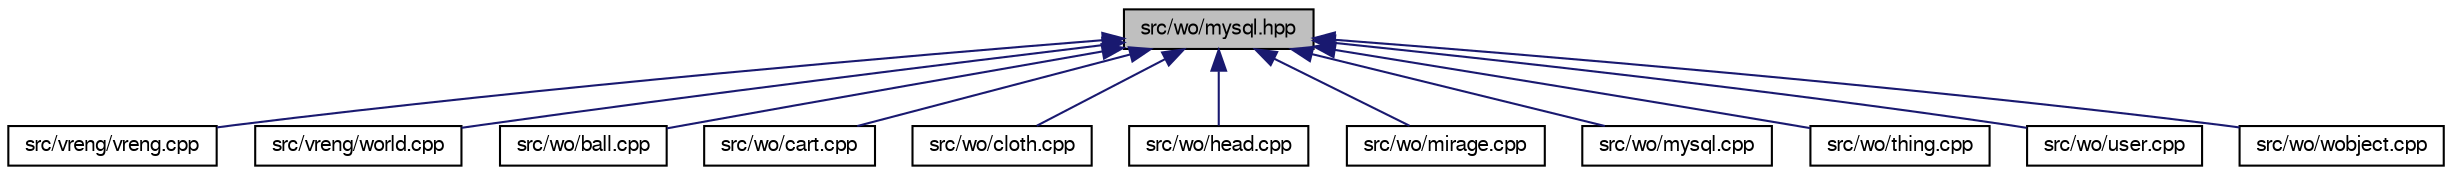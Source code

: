 digraph "src/wo/mysql.hpp"
{
 // LATEX_PDF_SIZE
  bgcolor="transparent";
  edge [fontname="FreeSans",fontsize="10",labelfontname="FreeSans",labelfontsize="10"];
  node [fontname="FreeSans",fontsize="10",shape=record];
  Node1 [label="src/wo/mysql.hpp",height=0.2,width=0.4,color="black", fillcolor="grey75", style="filled", fontcolor="black",tooltip=" "];
  Node1 -> Node2 [dir="back",color="midnightblue",fontsize="10",style="solid",fontname="FreeSans"];
  Node2 [label="src/vreng/vreng.cpp",height=0.2,width=0.4,color="black",URL="$a00140.html",tooltip=" "];
  Node1 -> Node3 [dir="back",color="midnightblue",fontsize="10",style="solid",fontname="FreeSans"];
  Node3 [label="src/vreng/world.cpp",height=0.2,width=0.4,color="black",URL="$a00146.html",tooltip=" "];
  Node1 -> Node4 [dir="back",color="midnightblue",fontsize="10",style="solid",fontname="FreeSans"];
  Node4 [label="src/wo/ball.cpp",height=0.2,width=0.4,color="black",URL="$a00302.html",tooltip=" "];
  Node1 -> Node5 [dir="back",color="midnightblue",fontsize="10",style="solid",fontname="FreeSans"];
  Node5 [label="src/wo/cart.cpp",height=0.2,width=0.4,color="black",URL="$a00356.html",tooltip=" "];
  Node1 -> Node6 [dir="back",color="midnightblue",fontsize="10",style="solid",fontname="FreeSans"];
  Node6 [label="src/wo/cloth.cpp",height=0.2,width=0.4,color="black",URL="$a00380.html",tooltip=" "];
  Node1 -> Node7 [dir="back",color="midnightblue",fontsize="10",style="solid",fontname="FreeSans"];
  Node7 [label="src/wo/head.cpp",height=0.2,width=0.4,color="black",URL="$a00533.html",tooltip=" "];
  Node1 -> Node8 [dir="back",color="midnightblue",fontsize="10",style="solid",fontname="FreeSans"];
  Node8 [label="src/wo/mirage.cpp",height=0.2,width=0.4,color="black",URL="$a00575.html",tooltip=" "];
  Node1 -> Node9 [dir="back",color="midnightblue",fontsize="10",style="solid",fontname="FreeSans"];
  Node9 [label="src/wo/mysql.cpp",height=0.2,width=0.4,color="black",URL="$a00611.html",tooltip=" "];
  Node1 -> Node10 [dir="back",color="midnightblue",fontsize="10",style="solid",fontname="FreeSans"];
  Node10 [label="src/wo/thing.cpp",height=0.2,width=0.4,color="black",URL="$a00761.html",tooltip=" "];
  Node1 -> Node11 [dir="back",color="midnightblue",fontsize="10",style="solid",fontname="FreeSans"];
  Node11 [label="src/wo/user.cpp",height=0.2,width=0.4,color="black",URL="$a00785.html",tooltip=" "];
  Node1 -> Node12 [dir="back",color="midnightblue",fontsize="10",style="solid",fontname="FreeSans"];
  Node12 [label="src/wo/wobject.cpp",height=0.2,width=0.4,color="black",URL="$a00863.html",tooltip=" "];
}
